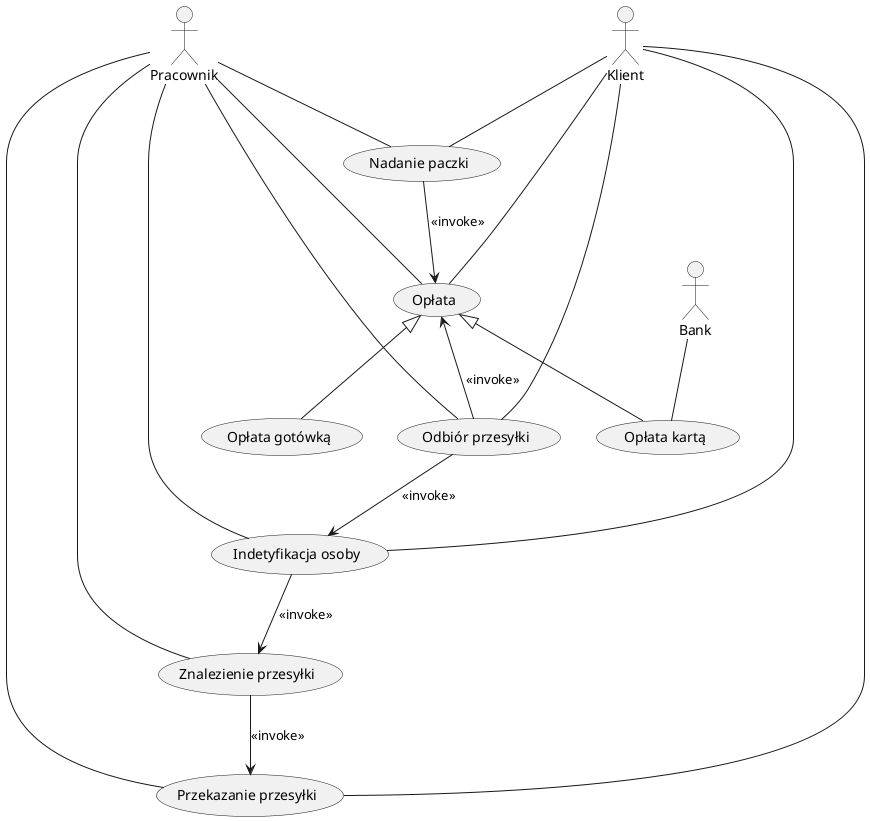 @startuml

actor Pracownik
actor Klient
actor Bank 

usecase "Odbiór przesyłki" as Odbior
usecase "Indetyfikacja osoby" as Identyfikacja
usecase "Znalezienie przesyłki" as Znalezienie
usecase "Przekazanie przesyłki" as Przekazanie
usecase "Nadanie paczki" as NadaniePaczki
usecase "Opłata" as Oplata
usecase "Opłata kartą" as Karta
usecase "Opłata gotówką" as Gotowka

Pracownik -- Odbior
Pracownik -- Identyfikacja
Pracownik -- Znalezienie
Pracownik -- Przekazanie
Pracownik -- NadaniePaczki
Pracownik -- Oplata
Bank -- Karta

Klient -- Odbior
Klient -- Identyfikacja
Klient -- Przekazanie
Klient -- NadaniePaczki
Klient -- Oplata

Odbior --> Identyfikacja : <<invoke>>
Identyfikacja --> Znalezienie : <<invoke>>
Znalezienie --> Przekazanie : <<invoke>>
Oplata <-- Odbior : <<invoke>>
NadaniePaczki --> Oplata : <<invoke>>

Gotowka -up-|> Oplata
Karta -up-|> Oplata
'Karta --> Oplata : <<extends>> 

@enduml